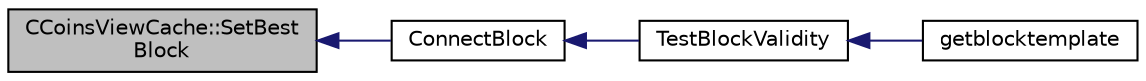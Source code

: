 digraph "CCoinsViewCache::SetBestBlock"
{
  edge [fontname="Helvetica",fontsize="10",labelfontname="Helvetica",labelfontsize="10"];
  node [fontname="Helvetica",fontsize="10",shape=record];
  rankdir="LR";
  Node163 [label="CCoinsViewCache::SetBest\lBlock",height=0.2,width=0.4,color="black", fillcolor="grey75", style="filled", fontcolor="black"];
  Node163 -> Node164 [dir="back",color="midnightblue",fontsize="10",style="solid",fontname="Helvetica"];
  Node164 [label="ConnectBlock",height=0.2,width=0.4,color="black", fillcolor="white", style="filled",URL="$main_8h.html#ad4ce8957600f6ee11bbf095226a8e83e",tooltip="Apply the effects of this block (with given index) on the UTXO set represented by coins..."];
  Node164 -> Node165 [dir="back",color="midnightblue",fontsize="10",style="solid",fontname="Helvetica"];
  Node165 [label="TestBlockValidity",height=0.2,width=0.4,color="black", fillcolor="white", style="filled",URL="$main_8h.html#aa778166224b25355c113d1706df12ffd",tooltip="Check a block is completely valid from start to finish (only works on top of our current best block..."];
  Node165 -> Node166 [dir="back",color="midnightblue",fontsize="10",style="solid",fontname="Helvetica"];
  Node166 [label="getblocktemplate",height=0.2,width=0.4,color="black", fillcolor="white", style="filled",URL="$rpcmining_8cpp.html#a27347eecedd59156c914fcb5ce488f9a"];
}
